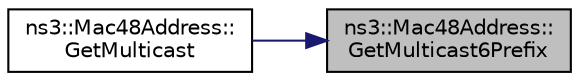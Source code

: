 digraph "ns3::Mac48Address::GetMulticast6Prefix"
{
 // LATEX_PDF_SIZE
  edge [fontname="Helvetica",fontsize="10",labelfontname="Helvetica",labelfontsize="10"];
  node [fontname="Helvetica",fontsize="10",shape=record];
  rankdir="RL";
  Node1 [label="ns3::Mac48Address::\lGetMulticast6Prefix",height=0.2,width=0.4,color="black", fillcolor="grey75", style="filled", fontcolor="black",tooltip="Get the multicast prefix for IPv6 (33:33:00:00:00:00)."];
  Node1 -> Node2 [dir="back",color="midnightblue",fontsize="10",style="solid",fontname="Helvetica"];
  Node2 [label="ns3::Mac48Address::\lGetMulticast",height=0.2,width=0.4,color="black", fillcolor="white", style="filled",URL="$classns3_1_1_mac48_address.html#a5cac17160dc5bcbdf5a35a5ed5ec047a",tooltip="Get multicast address from IPv6 address."];
}
